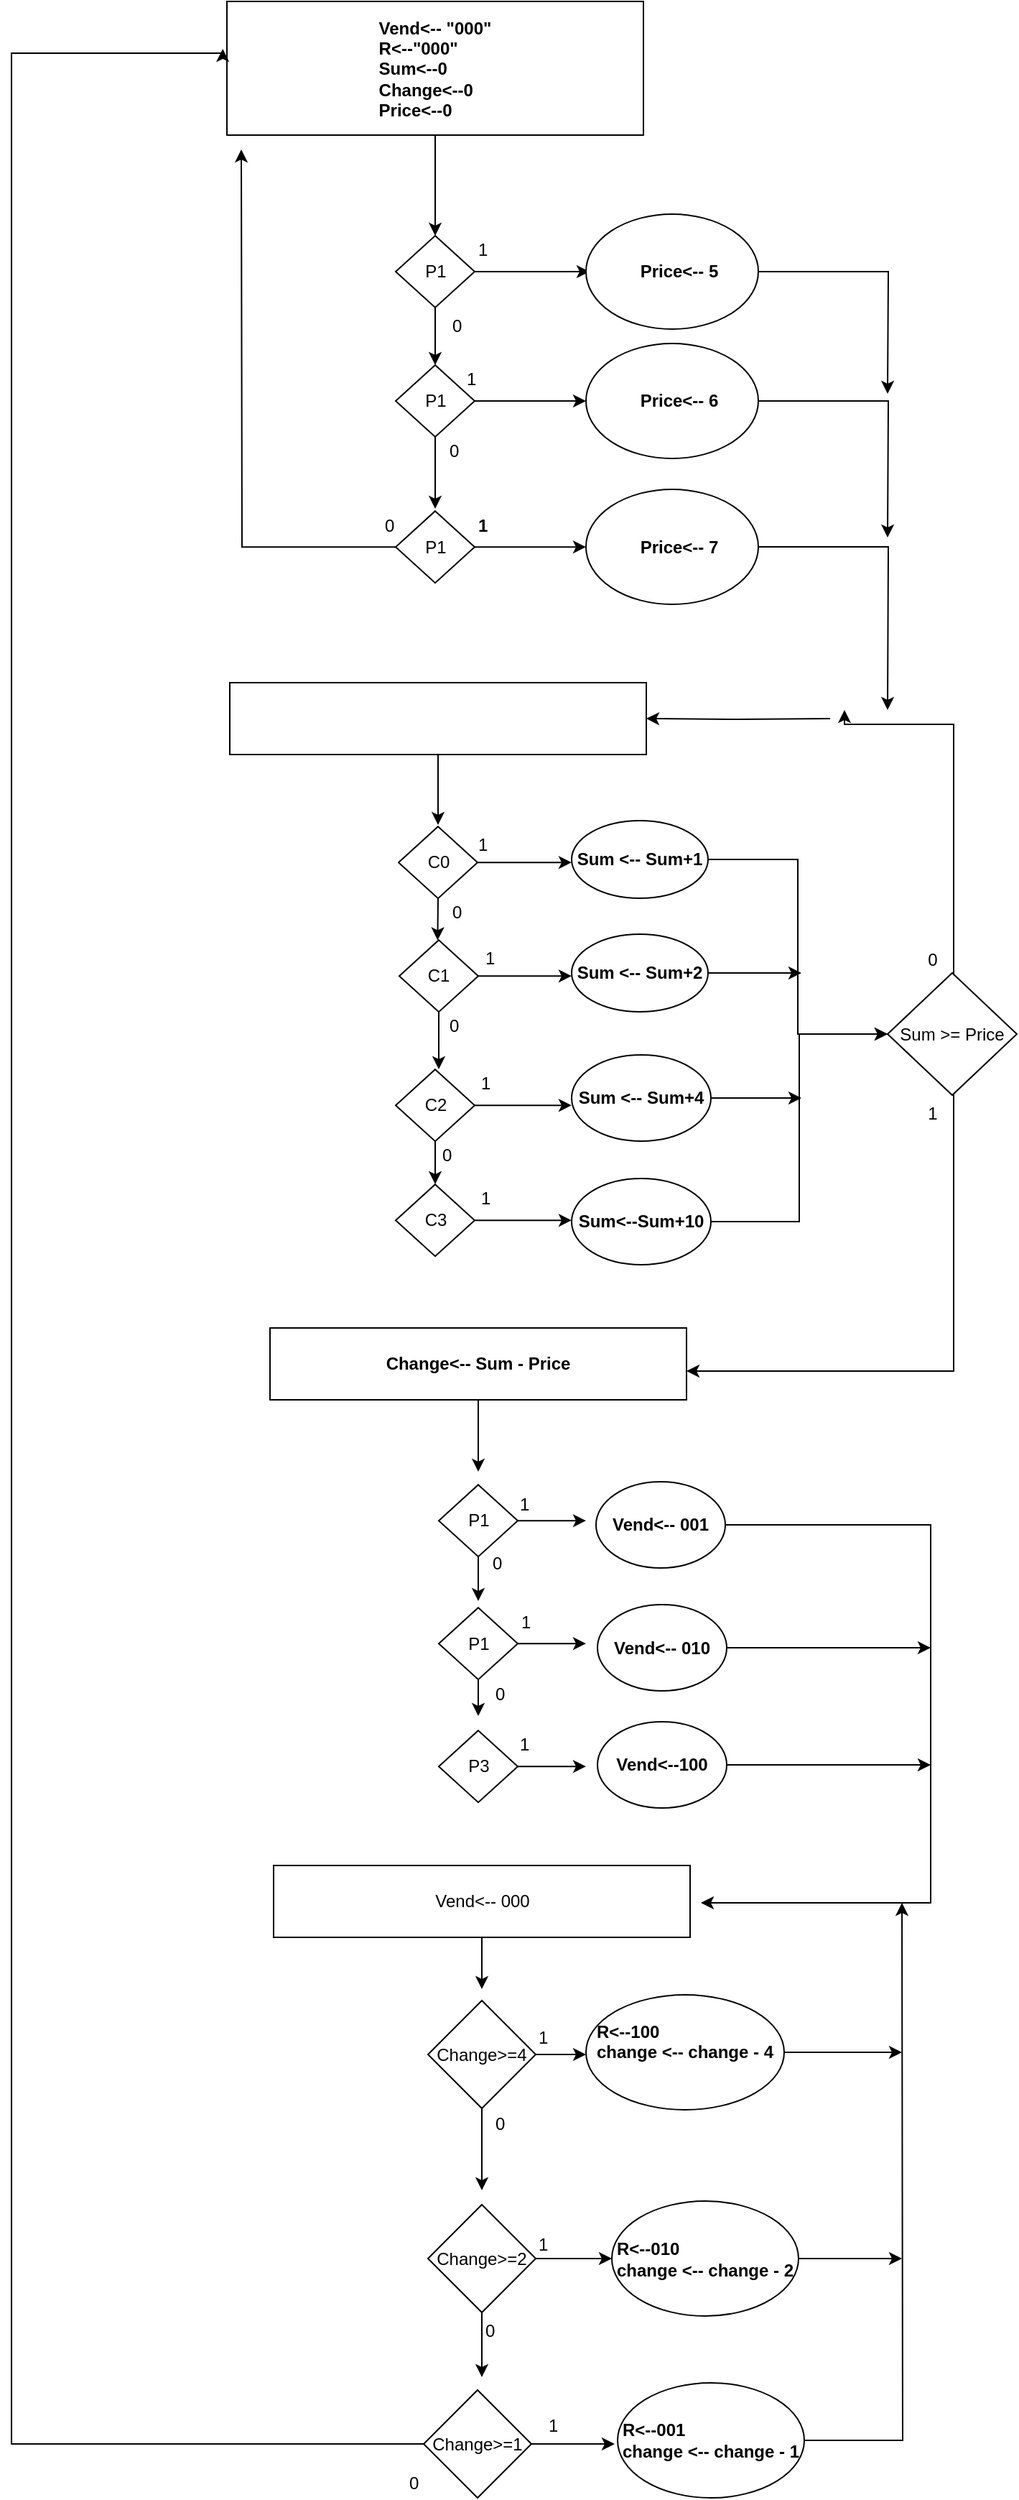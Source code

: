 <mxfile version="10.6.3" type="github"><diagram id="7ceOrA3nnfSABV1B588T" name="Page-1"><mxGraphModel dx="1010" dy="510" grid="1" gridSize="10" guides="1" tooltips="1" connect="1" arrows="1" fold="1" page="1" pageScale="1" pageWidth="850" pageHeight="1100" math="0" shadow="0"><root><mxCell id="0"/><mxCell id="1" parent="0"/><mxCell id="oOEvjOjqTyUaafv_8OlI-4" style="edgeStyle=orthogonalEdgeStyle;rounded=0;orthogonalLoop=1;jettySize=auto;html=1;" parent="1" source="oOEvjOjqTyUaafv_8OlI-1" edge="1"><mxGeometry relative="1" as="geometry"><mxPoint x="415" y="180" as="targetPoint"/></mxGeometry></mxCell><mxCell id="oOEvjOjqTyUaafv_8OlI-1" value="&lt;div style=&quot;text-align: left&quot;&gt;&lt;b&gt;Vend&amp;lt;-- &quot;000&quot;&lt;/b&gt;&lt;/div&gt;&lt;div style=&quot;text-align: left&quot;&gt;&lt;b&gt;R&amp;lt;--&quot;000&quot;&lt;/b&gt;&lt;/div&gt;&lt;div style=&quot;text-align: left&quot;&gt;&lt;b&gt;Sum&amp;lt;--0&lt;/b&gt;&lt;/div&gt;&lt;div style=&quot;text-align: left&quot;&gt;&lt;b&gt;Change&amp;lt;--0&lt;/b&gt;&lt;/div&gt;&lt;div style=&quot;text-align: left&quot;&gt;&lt;b&gt;Price&amp;lt;--0&lt;/b&gt;&lt;/div&gt;" style="rounded=0;whiteSpace=wrap;html=1;" parent="1" vertex="1"><mxGeometry x="270" y="17" width="290" height="93" as="geometry"/></mxCell><mxCell id="oOEvjOjqTyUaafv_8OlI-6" style="edgeStyle=orthogonalEdgeStyle;rounded=0;orthogonalLoop=1;jettySize=auto;html=1;" parent="1" source="oOEvjOjqTyUaafv_8OlI-5" edge="1"><mxGeometry relative="1" as="geometry"><mxPoint x="415" y="270" as="targetPoint"/></mxGeometry></mxCell><mxCell id="oOEvjOjqTyUaafv_8OlI-13" value="" style="edgeStyle=orthogonalEdgeStyle;rounded=0;orthogonalLoop=1;jettySize=auto;html=1;" parent="1" source="oOEvjOjqTyUaafv_8OlI-5" edge="1"><mxGeometry relative="1" as="geometry"><mxPoint x="522.5" y="205" as="targetPoint"/></mxGeometry></mxCell><mxCell id="oOEvjOjqTyUaafv_8OlI-5" value="P1" style="rhombus;whiteSpace=wrap;html=1;" parent="1" vertex="1"><mxGeometry x="387.5" y="180" width="55" height="50" as="geometry"/></mxCell><mxCell id="oOEvjOjqTyUaafv_8OlI-8" style="edgeStyle=orthogonalEdgeStyle;rounded=0;orthogonalLoop=1;jettySize=auto;html=1;" parent="1" source="oOEvjOjqTyUaafv_8OlI-7" edge="1"><mxGeometry relative="1" as="geometry"><mxPoint x="415" y="370" as="targetPoint"/></mxGeometry></mxCell><mxCell id="oOEvjOjqTyUaafv_8OlI-21" style="edgeStyle=orthogonalEdgeStyle;rounded=0;orthogonalLoop=1;jettySize=auto;html=1;" parent="1" source="oOEvjOjqTyUaafv_8OlI-7" edge="1"><mxGeometry relative="1" as="geometry"><mxPoint x="520" y="295" as="targetPoint"/></mxGeometry></mxCell><mxCell id="oOEvjOjqTyUaafv_8OlI-7" value="P1" style="rhombus;whiteSpace=wrap;html=1;" parent="1" vertex="1"><mxGeometry x="387.5" y="270" width="55" height="50" as="geometry"/></mxCell><mxCell id="oOEvjOjqTyUaafv_8OlI-11" style="edgeStyle=orthogonalEdgeStyle;rounded=0;orthogonalLoop=1;jettySize=auto;html=1;" parent="1" source="oOEvjOjqTyUaafv_8OlI-9" edge="1"><mxGeometry relative="1" as="geometry"><mxPoint x="280" y="120" as="targetPoint"/></mxGeometry></mxCell><mxCell id="oOEvjOjqTyUaafv_8OlI-22" style="edgeStyle=orthogonalEdgeStyle;rounded=0;orthogonalLoop=1;jettySize=auto;html=1;" parent="1" source="oOEvjOjqTyUaafv_8OlI-9" edge="1"><mxGeometry relative="1" as="geometry"><mxPoint x="520" y="396.6" as="targetPoint"/></mxGeometry></mxCell><mxCell id="oOEvjOjqTyUaafv_8OlI-9" value="P1" style="rhombus;whiteSpace=wrap;html=1;" parent="1" vertex="1"><mxGeometry x="387.5" y="371.6" width="55" height="50" as="geometry"/></mxCell><mxCell id="oOEvjOjqTyUaafv_8OlI-38" style="edgeStyle=orthogonalEdgeStyle;rounded=0;orthogonalLoop=1;jettySize=auto;html=1;" parent="1" source="oOEvjOjqTyUaafv_8OlI-10" edge="1"><mxGeometry relative="1" as="geometry"><mxPoint x="417" y="590" as="targetPoint"/></mxGeometry></mxCell><mxCell id="oOEvjOjqTyUaafv_8OlI-10" value="" style="rounded=0;whiteSpace=wrap;html=1;" parent="1" vertex="1"><mxGeometry x="272" y="491" width="290" height="50" as="geometry"/></mxCell><mxCell id="oOEvjOjqTyUaafv_8OlI-14" value="0" style="text;html=1;resizable=0;points=[];autosize=1;align=left;verticalAlign=top;spacingTop=-4;" parent="1" vertex="1"><mxGeometry x="425" y="233" width="20" height="20" as="geometry"/></mxCell><mxCell id="oOEvjOjqTyUaafv_8OlI-15" value="0" style="text;html=1;resizable=0;points=[];autosize=1;align=left;verticalAlign=top;spacingTop=-4;" parent="1" vertex="1"><mxGeometry x="422.5" y="320" width="20" height="20" as="geometry"/></mxCell><mxCell id="oOEvjOjqTyUaafv_8OlI-16" value="0" style="text;html=1;resizable=0;points=[];autosize=1;align=left;verticalAlign=top;spacingTop=-4;" parent="1" vertex="1"><mxGeometry x="377.5" y="371.5" width="20" height="20" as="geometry"/></mxCell><mxCell id="oOEvjOjqTyUaafv_8OlI-17" value="1" style="text;html=1;resizable=0;points=[];autosize=1;align=left;verticalAlign=top;spacingTop=-4;" parent="1" vertex="1"><mxGeometry x="442.5" y="180" width="20" height="20" as="geometry"/></mxCell><mxCell id="oOEvjOjqTyUaafv_8OlI-18" value="1" style="text;html=1;resizable=0;points=[];autosize=1;align=left;verticalAlign=top;spacingTop=-4;fontStyle=1" parent="1" vertex="1"><mxGeometry x="442.5" y="371.5" width="20" height="20" as="geometry"/></mxCell><mxCell id="oOEvjOjqTyUaafv_8OlI-20" value="1" style="text;html=1;resizable=0;points=[];autosize=1;align=left;verticalAlign=top;spacingTop=-4;" parent="1" vertex="1"><mxGeometry x="435" y="270" width="20" height="20" as="geometry"/></mxCell><mxCell id="oOEvjOjqTyUaafv_8OlI-33" style="edgeStyle=orthogonalEdgeStyle;rounded=0;orthogonalLoop=1;jettySize=auto;html=1;" parent="1" source="oOEvjOjqTyUaafv_8OlI-23" edge="1"><mxGeometry relative="1" as="geometry"><mxPoint x="730" y="290" as="targetPoint"/></mxGeometry></mxCell><mxCell id="oOEvjOjqTyUaafv_8OlI-23" value="&lt;div&gt;&lt;b&gt;&amp;nbsp; &amp;nbsp;Price&amp;lt;-- 5&lt;/b&gt;&lt;/div&gt;" style="ellipse;whiteSpace=wrap;html=1;" parent="1" vertex="1"><mxGeometry x="520" y="165" width="120" height="80" as="geometry"/></mxCell><mxCell id="oOEvjOjqTyUaafv_8OlI-32" style="edgeStyle=orthogonalEdgeStyle;rounded=0;orthogonalLoop=1;jettySize=auto;html=1;" parent="1" source="oOEvjOjqTyUaafv_8OlI-26" edge="1"><mxGeometry relative="1" as="geometry"><mxPoint x="730" y="390" as="targetPoint"/></mxGeometry></mxCell><mxCell id="oOEvjOjqTyUaafv_8OlI-26" value="&lt;div&gt;&lt;b&gt;&amp;nbsp; &amp;nbsp;Price&amp;lt;-- 6&lt;/b&gt;&lt;/div&gt;" style="ellipse;whiteSpace=wrap;html=1;" parent="1" vertex="1"><mxGeometry x="520" y="255" width="120" height="80" as="geometry"/></mxCell><mxCell id="oOEvjOjqTyUaafv_8OlI-28" style="edgeStyle=orthogonalEdgeStyle;rounded=0;orthogonalLoop=1;jettySize=auto;html=1;" parent="1" source="oOEvjOjqTyUaafv_8OlI-27" edge="1"><mxGeometry relative="1" as="geometry"><mxPoint x="730" y="510" as="targetPoint"/></mxGeometry></mxCell><mxCell id="oOEvjOjqTyUaafv_8OlI-27" value="&lt;div style=&quot;text-align: left&quot;&gt;&lt;b&gt;&amp;nbsp; &amp;nbsp;Price&amp;lt;-- 7&lt;/b&gt;&lt;/div&gt;" style="ellipse;whiteSpace=wrap;html=1;" parent="1" vertex="1"><mxGeometry x="520" y="356.5" width="120" height="80" as="geometry"/></mxCell><mxCell id="oOEvjOjqTyUaafv_8OlI-30" style="edgeStyle=orthogonalEdgeStyle;rounded=0;orthogonalLoop=1;jettySize=auto;html=1;entryX=1;entryY=0.5;entryDx=0;entryDy=0;" parent="1" target="oOEvjOjqTyUaafv_8OlI-10" edge="1"><mxGeometry relative="1" as="geometry"><mxPoint x="760" y="603" as="targetPoint"/><mxPoint x="690" y="516" as="sourcePoint"/></mxGeometry></mxCell><mxCell id="oOEvjOjqTyUaafv_8OlI-41" style="edgeStyle=orthogonalEdgeStyle;rounded=0;orthogonalLoop=1;jettySize=auto;html=1;exitX=0.5;exitY=1;exitDx=0;exitDy=0;" parent="1" source="oOEvjOjqTyUaafv_8OlI-39" edge="1"><mxGeometry relative="1" as="geometry"><mxPoint x="416.706" y="670.235" as="targetPoint"/></mxGeometry></mxCell><mxCell id="oOEvjOjqTyUaafv_8OlI-51" style="edgeStyle=orthogonalEdgeStyle;rounded=0;orthogonalLoop=1;jettySize=auto;html=1;" parent="1" source="oOEvjOjqTyUaafv_8OlI-39" edge="1"><mxGeometry relative="1" as="geometry"><mxPoint x="510" y="616.1" as="targetPoint"/></mxGeometry></mxCell><mxCell id="oOEvjOjqTyUaafv_8OlI-39" value="C0" style="rhombus;whiteSpace=wrap;html=1;" parent="1" vertex="1"><mxGeometry x="389.5" y="591.1" width="55" height="50" as="geometry"/></mxCell><mxCell id="oOEvjOjqTyUaafv_8OlI-45" style="edgeStyle=orthogonalEdgeStyle;rounded=0;orthogonalLoop=1;jettySize=auto;html=1;" parent="1" source="oOEvjOjqTyUaafv_8OlI-42" edge="1"><mxGeometry relative="1" as="geometry"><mxPoint x="417.5" y="760" as="targetPoint"/></mxGeometry></mxCell><mxCell id="oOEvjOjqTyUaafv_8OlI-53" style="edgeStyle=orthogonalEdgeStyle;rounded=0;orthogonalLoop=1;jettySize=auto;html=1;" parent="1" source="oOEvjOjqTyUaafv_8OlI-42" edge="1"><mxGeometry relative="1" as="geometry"><mxPoint x="510" y="695.1" as="targetPoint"/></mxGeometry></mxCell><mxCell id="oOEvjOjqTyUaafv_8OlI-42" value="C1" style="rhombus;whiteSpace=wrap;html=1;" parent="1" vertex="1"><mxGeometry x="390" y="670.1" width="55" height="50" as="geometry"/></mxCell><mxCell id="oOEvjOjqTyUaafv_8OlI-46" style="edgeStyle=orthogonalEdgeStyle;rounded=0;orthogonalLoop=1;jettySize=auto;html=1;" parent="1" source="oOEvjOjqTyUaafv_8OlI-43" edge="1"><mxGeometry relative="1" as="geometry"><mxPoint x="415" y="840" as="targetPoint"/></mxGeometry></mxCell><mxCell id="oOEvjOjqTyUaafv_8OlI-55" style="edgeStyle=orthogonalEdgeStyle;rounded=0;orthogonalLoop=1;jettySize=auto;html=1;" parent="1" source="oOEvjOjqTyUaafv_8OlI-43" edge="1"><mxGeometry relative="1" as="geometry"><mxPoint x="510" y="785.1" as="targetPoint"/></mxGeometry></mxCell><mxCell id="oOEvjOjqTyUaafv_8OlI-43" value="C2" style="rhombus;whiteSpace=wrap;html=1;" parent="1" vertex="1"><mxGeometry x="387.5" y="760.1" width="55" height="50" as="geometry"/></mxCell><mxCell id="oOEvjOjqTyUaafv_8OlI-56" style="edgeStyle=orthogonalEdgeStyle;rounded=0;orthogonalLoop=1;jettySize=auto;html=1;" parent="1" source="oOEvjOjqTyUaafv_8OlI-44" edge="1"><mxGeometry relative="1" as="geometry"><mxPoint x="510" y="865.1" as="targetPoint"/></mxGeometry></mxCell><mxCell id="oOEvjOjqTyUaafv_8OlI-44" value="C3&lt;br&gt;" style="rhombus;whiteSpace=wrap;html=1;" parent="1" vertex="1"><mxGeometry x="387.5" y="840.1" width="55" height="50" as="geometry"/></mxCell><mxCell id="oOEvjOjqTyUaafv_8OlI-60" style="edgeStyle=orthogonalEdgeStyle;rounded=0;orthogonalLoop=1;jettySize=auto;html=1;entryX=0;entryY=0.5;entryDx=0;entryDy=0;" parent="1" source="oOEvjOjqTyUaafv_8OlI-47" target="oOEvjOjqTyUaafv_8OlI-59" edge="1"><mxGeometry relative="1" as="geometry"/></mxCell><mxCell id="oOEvjOjqTyUaafv_8OlI-47" value="&lt;div&gt;&lt;b&gt;Sum &amp;lt;-- Sum+1&lt;/b&gt;&lt;/div&gt;" style="ellipse;whiteSpace=wrap;html=1;" parent="1" vertex="1"><mxGeometry x="510" y="587" width="95" height="54" as="geometry"/></mxCell><mxCell id="oOEvjOjqTyUaafv_8OlI-61" style="edgeStyle=orthogonalEdgeStyle;rounded=0;orthogonalLoop=1;jettySize=auto;html=1;" parent="1" source="oOEvjOjqTyUaafv_8OlI-48" edge="1"><mxGeometry relative="1" as="geometry"><mxPoint x="670" y="693" as="targetPoint"/></mxGeometry></mxCell><mxCell id="oOEvjOjqTyUaafv_8OlI-48" value="&lt;b&gt;Sum &amp;lt;-- Sum+2&lt;/b&gt;&lt;br&gt;" style="ellipse;whiteSpace=wrap;html=1;" parent="1" vertex="1"><mxGeometry x="510" y="666" width="95" height="54" as="geometry"/></mxCell><mxCell id="oOEvjOjqTyUaafv_8OlI-63" style="edgeStyle=orthogonalEdgeStyle;rounded=0;orthogonalLoop=1;jettySize=auto;html=1;" parent="1" source="oOEvjOjqTyUaafv_8OlI-49" edge="1"><mxGeometry relative="1" as="geometry"><mxPoint x="670" y="780" as="targetPoint"/></mxGeometry></mxCell><mxCell id="oOEvjOjqTyUaafv_8OlI-49" value="&lt;b&gt;Sum &amp;lt;-- Sum+4&lt;/b&gt;&lt;br&gt;" style="ellipse;whiteSpace=wrap;html=1;" parent="1" vertex="1"><mxGeometry x="510" y="750" width="97" height="60" as="geometry"/></mxCell><mxCell id="oOEvjOjqTyUaafv_8OlI-62" style="edgeStyle=orthogonalEdgeStyle;rounded=0;orthogonalLoop=1;jettySize=auto;html=1;entryX=0;entryY=0.5;entryDx=0;entryDy=0;" parent="1" source="oOEvjOjqTyUaafv_8OlI-50" target="oOEvjOjqTyUaafv_8OlI-59" edge="1"><mxGeometry relative="1" as="geometry"/></mxCell><mxCell id="oOEvjOjqTyUaafv_8OlI-50" value="&lt;b&gt;Sum&amp;lt;--Sum+10&lt;/b&gt;&lt;br&gt;" style="ellipse;whiteSpace=wrap;html=1;" parent="1" vertex="1"><mxGeometry x="510" y="836" width="97" height="60" as="geometry"/></mxCell><mxCell id="oOEvjOjqTyUaafv_8OlI-65" style="edgeStyle=orthogonalEdgeStyle;rounded=0;orthogonalLoop=1;jettySize=auto;html=1;" parent="1" source="oOEvjOjqTyUaafv_8OlI-59" edge="1"><mxGeometry relative="1" as="geometry"><mxPoint x="700" y="510" as="targetPoint"/><Array as="points"><mxPoint x="776" y="520"/></Array></mxGeometry></mxCell><mxCell id="oOEvjOjqTyUaafv_8OlI-67" value="1" style="text;html=1;resizable=0;points=[];align=center;verticalAlign=middle;labelBackgroundColor=#ffffff;" parent="oOEvjOjqTyUaafv_8OlI-65" vertex="1" connectable="0"><mxGeometry x="-0.893" y="-4" relative="1" as="geometry"><mxPoint x="-19.5" y="110.5" as="offset"/></mxGeometry></mxCell><mxCell id="oOEvjOjqTyUaafv_8OlI-68" style="edgeStyle=orthogonalEdgeStyle;rounded=0;orthogonalLoop=1;jettySize=auto;html=1;" parent="1" source="oOEvjOjqTyUaafv_8OlI-59" edge="1"><mxGeometry relative="1" as="geometry"><mxPoint x="590" y="970" as="targetPoint"/><Array as="points"><mxPoint x="776" y="970"/><mxPoint x="610" y="970"/></Array></mxGeometry></mxCell><mxCell id="oOEvjOjqTyUaafv_8OlI-59" value="Sum &amp;gt;= Price" style="rhombus;whiteSpace=wrap;html=1;" parent="1" vertex="1"><mxGeometry x="730" y="693" width="90" height="85" as="geometry"/></mxCell><mxCell id="oOEvjOjqTyUaafv_8OlI-69" value="0" style="text;html=1;resizable=0;points=[];align=center;verticalAlign=middle;labelBackgroundColor=#ffffff;" parent="1" vertex="1" connectable="0"><mxGeometry x="790.029" y="679.882" as="geometry"><mxPoint x="-29.5" y="3.5" as="offset"/></mxGeometry></mxCell><mxCell id="oOEvjOjqTyUaafv_8OlI-75" style="edgeStyle=orthogonalEdgeStyle;rounded=0;orthogonalLoop=1;jettySize=auto;html=1;" parent="1" source="oOEvjOjqTyUaafv_8OlI-70" edge="1"><mxGeometry relative="1" as="geometry"><mxPoint x="445" y="1040" as="targetPoint"/></mxGeometry></mxCell><mxCell id="oOEvjOjqTyUaafv_8OlI-70" value="&lt;b&gt;Change&amp;lt;-- Sum - Price&lt;/b&gt;" style="rounded=0;whiteSpace=wrap;html=1;" parent="1" vertex="1"><mxGeometry x="300" y="940" width="290" height="50" as="geometry"/></mxCell><mxCell id="oOEvjOjqTyUaafv_8OlI-82" style="edgeStyle=orthogonalEdgeStyle;rounded=0;orthogonalLoop=1;jettySize=auto;html=1;" parent="1" source="oOEvjOjqTyUaafv_8OlI-76" edge="1"><mxGeometry relative="1" as="geometry"><mxPoint x="445" y="1130" as="targetPoint"/></mxGeometry></mxCell><mxCell id="oOEvjOjqTyUaafv_8OlI-86" style="edgeStyle=orthogonalEdgeStyle;rounded=0;orthogonalLoop=1;jettySize=auto;html=1;" parent="1" source="oOEvjOjqTyUaafv_8OlI-76" edge="1"><mxGeometry relative="1" as="geometry"><mxPoint x="520" y="1074.1" as="targetPoint"/></mxGeometry></mxCell><mxCell id="oOEvjOjqTyUaafv_8OlI-76" value="P1" style="rhombus;whiteSpace=wrap;html=1;" parent="1" vertex="1"><mxGeometry x="417.5" y="1049.1" width="55" height="50" as="geometry"/></mxCell><mxCell id="oOEvjOjqTyUaafv_8OlI-84" style="edgeStyle=orthogonalEdgeStyle;rounded=0;orthogonalLoop=1;jettySize=auto;html=1;" parent="1" source="oOEvjOjqTyUaafv_8OlI-77" edge="1"><mxGeometry relative="1" as="geometry"><mxPoint x="445" y="1210" as="targetPoint"/></mxGeometry></mxCell><mxCell id="oOEvjOjqTyUaafv_8OlI-89" style="edgeStyle=orthogonalEdgeStyle;rounded=0;orthogonalLoop=1;jettySize=auto;html=1;" parent="1" source="oOEvjOjqTyUaafv_8OlI-77" edge="1"><mxGeometry relative="1" as="geometry"><mxPoint x="520" y="1159.6" as="targetPoint"/></mxGeometry></mxCell><mxCell id="oOEvjOjqTyUaafv_8OlI-77" value="P1" style="rhombus;whiteSpace=wrap;html=1;" parent="1" vertex="1"><mxGeometry x="417.5" y="1134.6" width="55" height="50" as="geometry"/></mxCell><mxCell id="oOEvjOjqTyUaafv_8OlI-90" style="edgeStyle=orthogonalEdgeStyle;rounded=0;orthogonalLoop=1;jettySize=auto;html=1;" parent="1" source="oOEvjOjqTyUaafv_8OlI-78" edge="1"><mxGeometry relative="1" as="geometry"><mxPoint x="520" y="1245.1" as="targetPoint"/></mxGeometry></mxCell><mxCell id="oOEvjOjqTyUaafv_8OlI-78" value="P3&lt;br&gt;" style="rhombus;whiteSpace=wrap;html=1;" parent="1" vertex="1"><mxGeometry x="417.5" y="1220.1" width="55" height="50" as="geometry"/></mxCell><mxCell id="oOEvjOjqTyUaafv_8OlI-93" style="edgeStyle=orthogonalEdgeStyle;rounded=0;orthogonalLoop=1;jettySize=auto;html=1;" parent="1" source="oOEvjOjqTyUaafv_8OlI-85" edge="1"><mxGeometry relative="1" as="geometry"><mxPoint x="600" y="1340" as="targetPoint"/><Array as="points"><mxPoint x="760" y="1077"/><mxPoint x="760" y="1340"/></Array></mxGeometry></mxCell><mxCell id="oOEvjOjqTyUaafv_8OlI-85" value="&lt;b&gt;Vend&amp;lt;-- 001&lt;/b&gt;&lt;br&gt;" style="ellipse;whiteSpace=wrap;html=1;" parent="1" vertex="1"><mxGeometry x="527" y="1047" width="90" height="60" as="geometry"/></mxCell><mxCell id="oOEvjOjqTyUaafv_8OlI-100" style="edgeStyle=orthogonalEdgeStyle;rounded=0;orthogonalLoop=1;jettySize=auto;html=1;" parent="1" source="oOEvjOjqTyUaafv_8OlI-87" edge="1"><mxGeometry relative="1" as="geometry"><mxPoint x="760" y="1162.5" as="targetPoint"/></mxGeometry></mxCell><mxCell id="oOEvjOjqTyUaafv_8OlI-87" value="&lt;b&gt;Vend&amp;lt;-- 010&lt;/b&gt;" style="ellipse;whiteSpace=wrap;html=1;" parent="1" vertex="1"><mxGeometry x="528" y="1132.5" width="90" height="60" as="geometry"/></mxCell><mxCell id="oOEvjOjqTyUaafv_8OlI-101" style="edgeStyle=orthogonalEdgeStyle;rounded=0;orthogonalLoop=1;jettySize=auto;html=1;" parent="1" source="oOEvjOjqTyUaafv_8OlI-88" edge="1"><mxGeometry relative="1" as="geometry"><mxPoint x="760" y="1244" as="targetPoint"/></mxGeometry></mxCell><mxCell id="oOEvjOjqTyUaafv_8OlI-88" value="&lt;b&gt;Vend&amp;lt;--100&lt;/b&gt;" style="ellipse;whiteSpace=wrap;html=1;" parent="1" vertex="1"><mxGeometry x="528" y="1214" width="90" height="60" as="geometry"/></mxCell><mxCell id="oOEvjOjqTyUaafv_8OlI-105" style="edgeStyle=orthogonalEdgeStyle;rounded=0;orthogonalLoop=1;jettySize=auto;html=1;" parent="1" source="oOEvjOjqTyUaafv_8OlI-91" edge="1"><mxGeometry relative="1" as="geometry"><mxPoint x="447.5" y="1400" as="targetPoint"/></mxGeometry></mxCell><mxCell id="oOEvjOjqTyUaafv_8OlI-91" value="Vend&amp;lt;-- 000" style="rounded=0;whiteSpace=wrap;html=1;" parent="1" vertex="1"><mxGeometry x="302.5" y="1314" width="290" height="50" as="geometry"/></mxCell><mxCell id="oOEvjOjqTyUaafv_8OlI-94" value="1" style="text;html=1;resizable=0;points=[];autosize=1;align=left;verticalAlign=top;spacingTop=-4;" parent="1" vertex="1"><mxGeometry x="472" y="1052.5" width="20" height="20" as="geometry"/></mxCell><mxCell id="oOEvjOjqTyUaafv_8OlI-95" value="1" style="text;html=1;resizable=0;points=[];autosize=1;align=left;verticalAlign=top;spacingTop=-4;" parent="1" vertex="1"><mxGeometry x="472.5" y="1134.5" width="20" height="20" as="geometry"/></mxCell><mxCell id="oOEvjOjqTyUaafv_8OlI-96" value="1" style="text;html=1;resizable=0;points=[];autosize=1;align=left;verticalAlign=top;spacingTop=-4;" parent="1" vertex="1"><mxGeometry x="472" y="1220" width="20" height="20" as="geometry"/></mxCell><mxCell id="oOEvjOjqTyUaafv_8OlI-98" value="0" style="text;html=1;resizable=0;points=[];autosize=1;align=left;verticalAlign=top;spacingTop=-4;" parent="1" vertex="1"><mxGeometry x="452.5" y="1093.5" width="20" height="20" as="geometry"/></mxCell><mxCell id="oOEvjOjqTyUaafv_8OlI-99" value="0" style="text;html=1;resizable=0;points=[];autosize=1;align=left;verticalAlign=top;spacingTop=-4;" parent="1" vertex="1"><mxGeometry x="455" y="1184.5" width="20" height="20" as="geometry"/></mxCell><mxCell id="oOEvjOjqTyUaafv_8OlI-113" style="edgeStyle=orthogonalEdgeStyle;rounded=0;orthogonalLoop=1;jettySize=auto;html=1;" parent="1" source="oOEvjOjqTyUaafv_8OlI-102" edge="1"><mxGeometry relative="1" as="geometry"><mxPoint x="447.5" y="1540" as="targetPoint"/></mxGeometry></mxCell><mxCell id="oOEvjOjqTyUaafv_8OlI-118" style="edgeStyle=orthogonalEdgeStyle;rounded=0;orthogonalLoop=1;jettySize=auto;html=1;" parent="1" source="oOEvjOjqTyUaafv_8OlI-102" edge="1"><mxGeometry relative="1" as="geometry"><mxPoint x="520" y="1445.5" as="targetPoint"/></mxGeometry></mxCell><mxCell id="oOEvjOjqTyUaafv_8OlI-102" value="Change&amp;gt;=4&lt;br&gt;" style="rhombus;whiteSpace=wrap;html=1;" parent="1" vertex="1"><mxGeometry x="410" y="1408" width="75" height="75" as="geometry"/></mxCell><mxCell id="oOEvjOjqTyUaafv_8OlI-116" style="edgeStyle=orthogonalEdgeStyle;rounded=0;orthogonalLoop=1;jettySize=auto;html=1;" parent="1" source="oOEvjOjqTyUaafv_8OlI-111" edge="1"><mxGeometry relative="1" as="geometry"><mxPoint x="447.5" y="1670" as="targetPoint"/></mxGeometry></mxCell><mxCell id="oOEvjOjqTyUaafv_8OlI-121" style="edgeStyle=orthogonalEdgeStyle;rounded=0;orthogonalLoop=1;jettySize=auto;html=1;entryX=0;entryY=0.5;entryDx=0;entryDy=0;" parent="1" source="oOEvjOjqTyUaafv_8OlI-111" target="oOEvjOjqTyUaafv_8OlI-119" edge="1"><mxGeometry relative="1" as="geometry"/></mxCell><mxCell id="oOEvjOjqTyUaafv_8OlI-111" value="Change&amp;gt;=2&lt;br&gt;" style="rhombus;whiteSpace=wrap;html=1;" parent="1" vertex="1"><mxGeometry x="410" y="1550" width="75" height="75" as="geometry"/></mxCell><mxCell id="oOEvjOjqTyUaafv_8OlI-122" style="edgeStyle=orthogonalEdgeStyle;rounded=0;orthogonalLoop=1;jettySize=auto;html=1;" parent="1" source="oOEvjOjqTyUaafv_8OlI-115" edge="1"><mxGeometry relative="1" as="geometry"><mxPoint x="540" y="1716.5" as="targetPoint"/></mxGeometry></mxCell><mxCell id="oOEvjOjqTyUaafv_8OlI-130" style="edgeStyle=orthogonalEdgeStyle;rounded=0;orthogonalLoop=1;jettySize=auto;html=1;entryX=-0.01;entryY=0.355;entryDx=0;entryDy=0;entryPerimeter=0;" parent="1" source="oOEvjOjqTyUaafv_8OlI-115" target="oOEvjOjqTyUaafv_8OlI-1" edge="1"><mxGeometry relative="1" as="geometry"><mxPoint x="160" y="52" as="targetPoint"/><Array as="points"><mxPoint x="120" y="1716"/><mxPoint x="120" y="53"/><mxPoint x="267" y="53"/></Array></mxGeometry></mxCell><mxCell id="oOEvjOjqTyUaafv_8OlI-115" value="Change&amp;gt;=1&lt;br&gt;" style="rhombus;whiteSpace=wrap;html=1;" parent="1" vertex="1"><mxGeometry x="407" y="1679" width="75" height="75" as="geometry"/></mxCell><mxCell id="oOEvjOjqTyUaafv_8OlI-134" style="edgeStyle=orthogonalEdgeStyle;rounded=0;orthogonalLoop=1;jettySize=auto;html=1;" parent="1" source="oOEvjOjqTyUaafv_8OlI-117" edge="1"><mxGeometry relative="1" as="geometry"><mxPoint x="740" y="1444" as="targetPoint"/></mxGeometry></mxCell><mxCell id="oOEvjOjqTyUaafv_8OlI-117" value="&lt;div style=&quot;text-align: left&quot;&gt;&lt;span&gt;&lt;b&gt;R&amp;lt;--100&lt;/b&gt;&lt;/span&gt;&lt;/div&gt;&lt;div style=&quot;text-align: left&quot;&gt;&lt;b&gt;change &amp;lt;-- change - 4&lt;/b&gt;&lt;/div&gt;&lt;div style=&quot;text-align: left&quot;&gt;&lt;br&gt;&lt;/div&gt;" style="ellipse;whiteSpace=wrap;html=1;" parent="1" vertex="1"><mxGeometry x="520" y="1404" width="138" height="80" as="geometry"/></mxCell><mxCell id="oOEvjOjqTyUaafv_8OlI-135" style="edgeStyle=orthogonalEdgeStyle;rounded=0;orthogonalLoop=1;jettySize=auto;html=1;" parent="1" source="oOEvjOjqTyUaafv_8OlI-119" edge="1"><mxGeometry relative="1" as="geometry"><mxPoint x="740" y="1587.5" as="targetPoint"/></mxGeometry></mxCell><mxCell id="oOEvjOjqTyUaafv_8OlI-119" value="&lt;div style=&quot;text-align: left&quot;&gt;&lt;b&gt;R&amp;lt;--010&lt;/b&gt;&lt;/div&gt;&lt;div style=&quot;text-align: left&quot;&gt;&lt;b&gt;change &amp;lt;-- change - 2&lt;/b&gt;&lt;/div&gt;" style="ellipse;whiteSpace=wrap;html=1;" parent="1" vertex="1"><mxGeometry x="538" y="1547.5" width="130" height="80" as="geometry"/></mxCell><mxCell id="oOEvjOjqTyUaafv_8OlI-133" style="edgeStyle=orthogonalEdgeStyle;rounded=0;orthogonalLoop=1;jettySize=auto;html=1;" parent="1" source="oOEvjOjqTyUaafv_8OlI-120" edge="1"><mxGeometry relative="1" as="geometry"><mxPoint x="740" y="1340" as="targetPoint"/></mxGeometry></mxCell><mxCell id="oOEvjOjqTyUaafv_8OlI-120" value="&lt;div style=&quot;text-align: left&quot;&gt;&lt;span&gt;&lt;b&gt;R&amp;lt;--001&lt;/b&gt;&lt;/span&gt;&lt;/div&gt;&lt;div style=&quot;text-align: left&quot;&gt;&lt;b&gt;change &amp;lt;-- change - 1&lt;/b&gt;&lt;/div&gt;" style="ellipse;whiteSpace=wrap;html=1;" parent="1" vertex="1"><mxGeometry x="542" y="1674" width="130" height="80" as="geometry"/></mxCell><mxCell id="oOEvjOjqTyUaafv_8OlI-123" value="1" style="text;html=1;resizable=0;points=[];autosize=1;align=left;verticalAlign=top;spacingTop=-4;" parent="1" vertex="1"><mxGeometry x="485" y="1424" width="20" height="20" as="geometry"/></mxCell><mxCell id="oOEvjOjqTyUaafv_8OlI-125" value="1" style="text;html=1;resizable=0;points=[];autosize=1;align=left;verticalAlign=top;spacingTop=-4;" parent="1" vertex="1"><mxGeometry x="485" y="1567.5" width="20" height="20" as="geometry"/></mxCell><mxCell id="oOEvjOjqTyUaafv_8OlI-126" value="1" style="text;html=1;resizable=0;points=[];autosize=1;align=left;verticalAlign=top;spacingTop=-4;" parent="1" vertex="1"><mxGeometry x="492" y="1694" width="20" height="20" as="geometry"/></mxCell><mxCell id="oOEvjOjqTyUaafv_8OlI-127" value="0" style="text;html=1;resizable=0;points=[];autosize=1;align=left;verticalAlign=top;spacingTop=-4;" parent="1" vertex="1"><mxGeometry x="455" y="1484" width="20" height="20" as="geometry"/></mxCell><mxCell id="oOEvjOjqTyUaafv_8OlI-128" value="0" style="text;html=1;resizable=0;points=[];autosize=1;align=left;verticalAlign=top;spacingTop=-4;" parent="1" vertex="1"><mxGeometry x="447.5" y="1627.5" width="20" height="20" as="geometry"/></mxCell><mxCell id="oOEvjOjqTyUaafv_8OlI-131" value="&lt;span&gt;0&lt;/span&gt;" style="text;html=1;resizable=0;points=[];autosize=1;align=left;verticalAlign=top;spacingTop=-4;" parent="1" vertex="1"><mxGeometry x="395" y="1734" width="20" height="20" as="geometry"/></mxCell><mxCell id="oOEvjOjqTyUaafv_8OlI-136" value="0" style="text;html=1;resizable=0;points=[];autosize=1;align=left;verticalAlign=top;spacingTop=-4;" parent="1" vertex="1"><mxGeometry x="424.5" y="641" width="20" height="20" as="geometry"/></mxCell><mxCell id="oOEvjOjqTyUaafv_8OlI-139" value="0" style="text;html=1;resizable=0;points=[];autosize=1;align=left;verticalAlign=top;spacingTop=-4;" parent="1" vertex="1"><mxGeometry x="422.5" y="720" width="20" height="20" as="geometry"/></mxCell><mxCell id="oOEvjOjqTyUaafv_8OlI-140" value="0" style="text;html=1;resizable=0;points=[];autosize=1;align=left;verticalAlign=top;spacingTop=-4;" parent="1" vertex="1"><mxGeometry x="417.5" y="810" width="20" height="20" as="geometry"/></mxCell><mxCell id="oOEvjOjqTyUaafv_8OlI-141" value="1" style="text;html=1;resizable=0;points=[];autosize=1;align=left;verticalAlign=top;spacingTop=-4;" parent="1" vertex="1"><mxGeometry x="442.5" y="594" width="20" height="20" as="geometry"/></mxCell><mxCell id="oOEvjOjqTyUaafv_8OlI-142" value="1" style="text;html=1;resizable=0;points=[];autosize=1;align=left;verticalAlign=top;spacingTop=-4;" parent="1" vertex="1"><mxGeometry x="447.5" y="673" width="20" height="20" as="geometry"/></mxCell><mxCell id="oOEvjOjqTyUaafv_8OlI-143" value="1" style="text;html=1;resizable=0;points=[];autosize=1;align=left;verticalAlign=top;spacingTop=-4;" parent="1" vertex="1"><mxGeometry x="445" y="760" width="20" height="20" as="geometry"/></mxCell><mxCell id="oOEvjOjqTyUaafv_8OlI-144" value="1" style="text;html=1;resizable=0;points=[];autosize=1;align=left;verticalAlign=top;spacingTop=-4;" parent="1" vertex="1"><mxGeometry x="444.5" y="840" width="20" height="20" as="geometry"/></mxCell></root></mxGraphModel></diagram></mxfile>